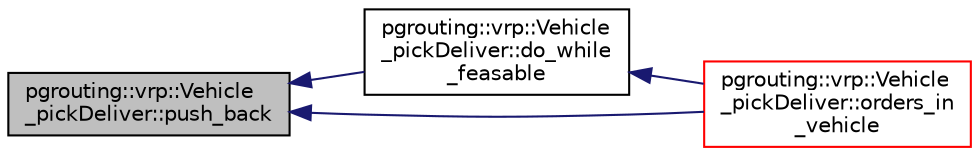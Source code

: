 digraph "pgrouting::vrp::Vehicle_pickDeliver::push_back"
{
  edge [fontname="Helvetica",fontsize="10",labelfontname="Helvetica",labelfontsize="10"];
  node [fontname="Helvetica",fontsize="10",shape=record];
  rankdir="LR";
  Node1024 [label="pgrouting::vrp::Vehicle\l_pickDeliver::push_back",height=0.2,width=0.4,color="black", fillcolor="grey75", style="filled", fontcolor="black"];
  Node1024 -> Node1025 [dir="back",color="midnightblue",fontsize="10",style="solid",fontname="Helvetica"];
  Node1025 [label="pgrouting::vrp::Vehicle\l_pickDeliver::do_while\l_feasable",height=0.2,width=0.4,color="black", fillcolor="white", style="filled",URL="$classpgrouting_1_1vrp_1_1Vehicle__pickDeliver.html#aedf5f30b753fed6af792b114ec804636"];
  Node1025 -> Node1026 [dir="back",color="midnightblue",fontsize="10",style="solid",fontname="Helvetica"];
  Node1026 [label="pgrouting::vrp::Vehicle\l_pickDeliver::orders_in\l_vehicle",height=0.2,width=0.4,color="red", fillcolor="white", style="filled",URL="$classpgrouting_1_1vrp_1_1Vehicle__pickDeliver.html#a5c9706adba6b67df27506b64815f4d8d"];
  Node1024 -> Node1026 [dir="back",color="midnightblue",fontsize="10",style="solid",fontname="Helvetica"];
}
